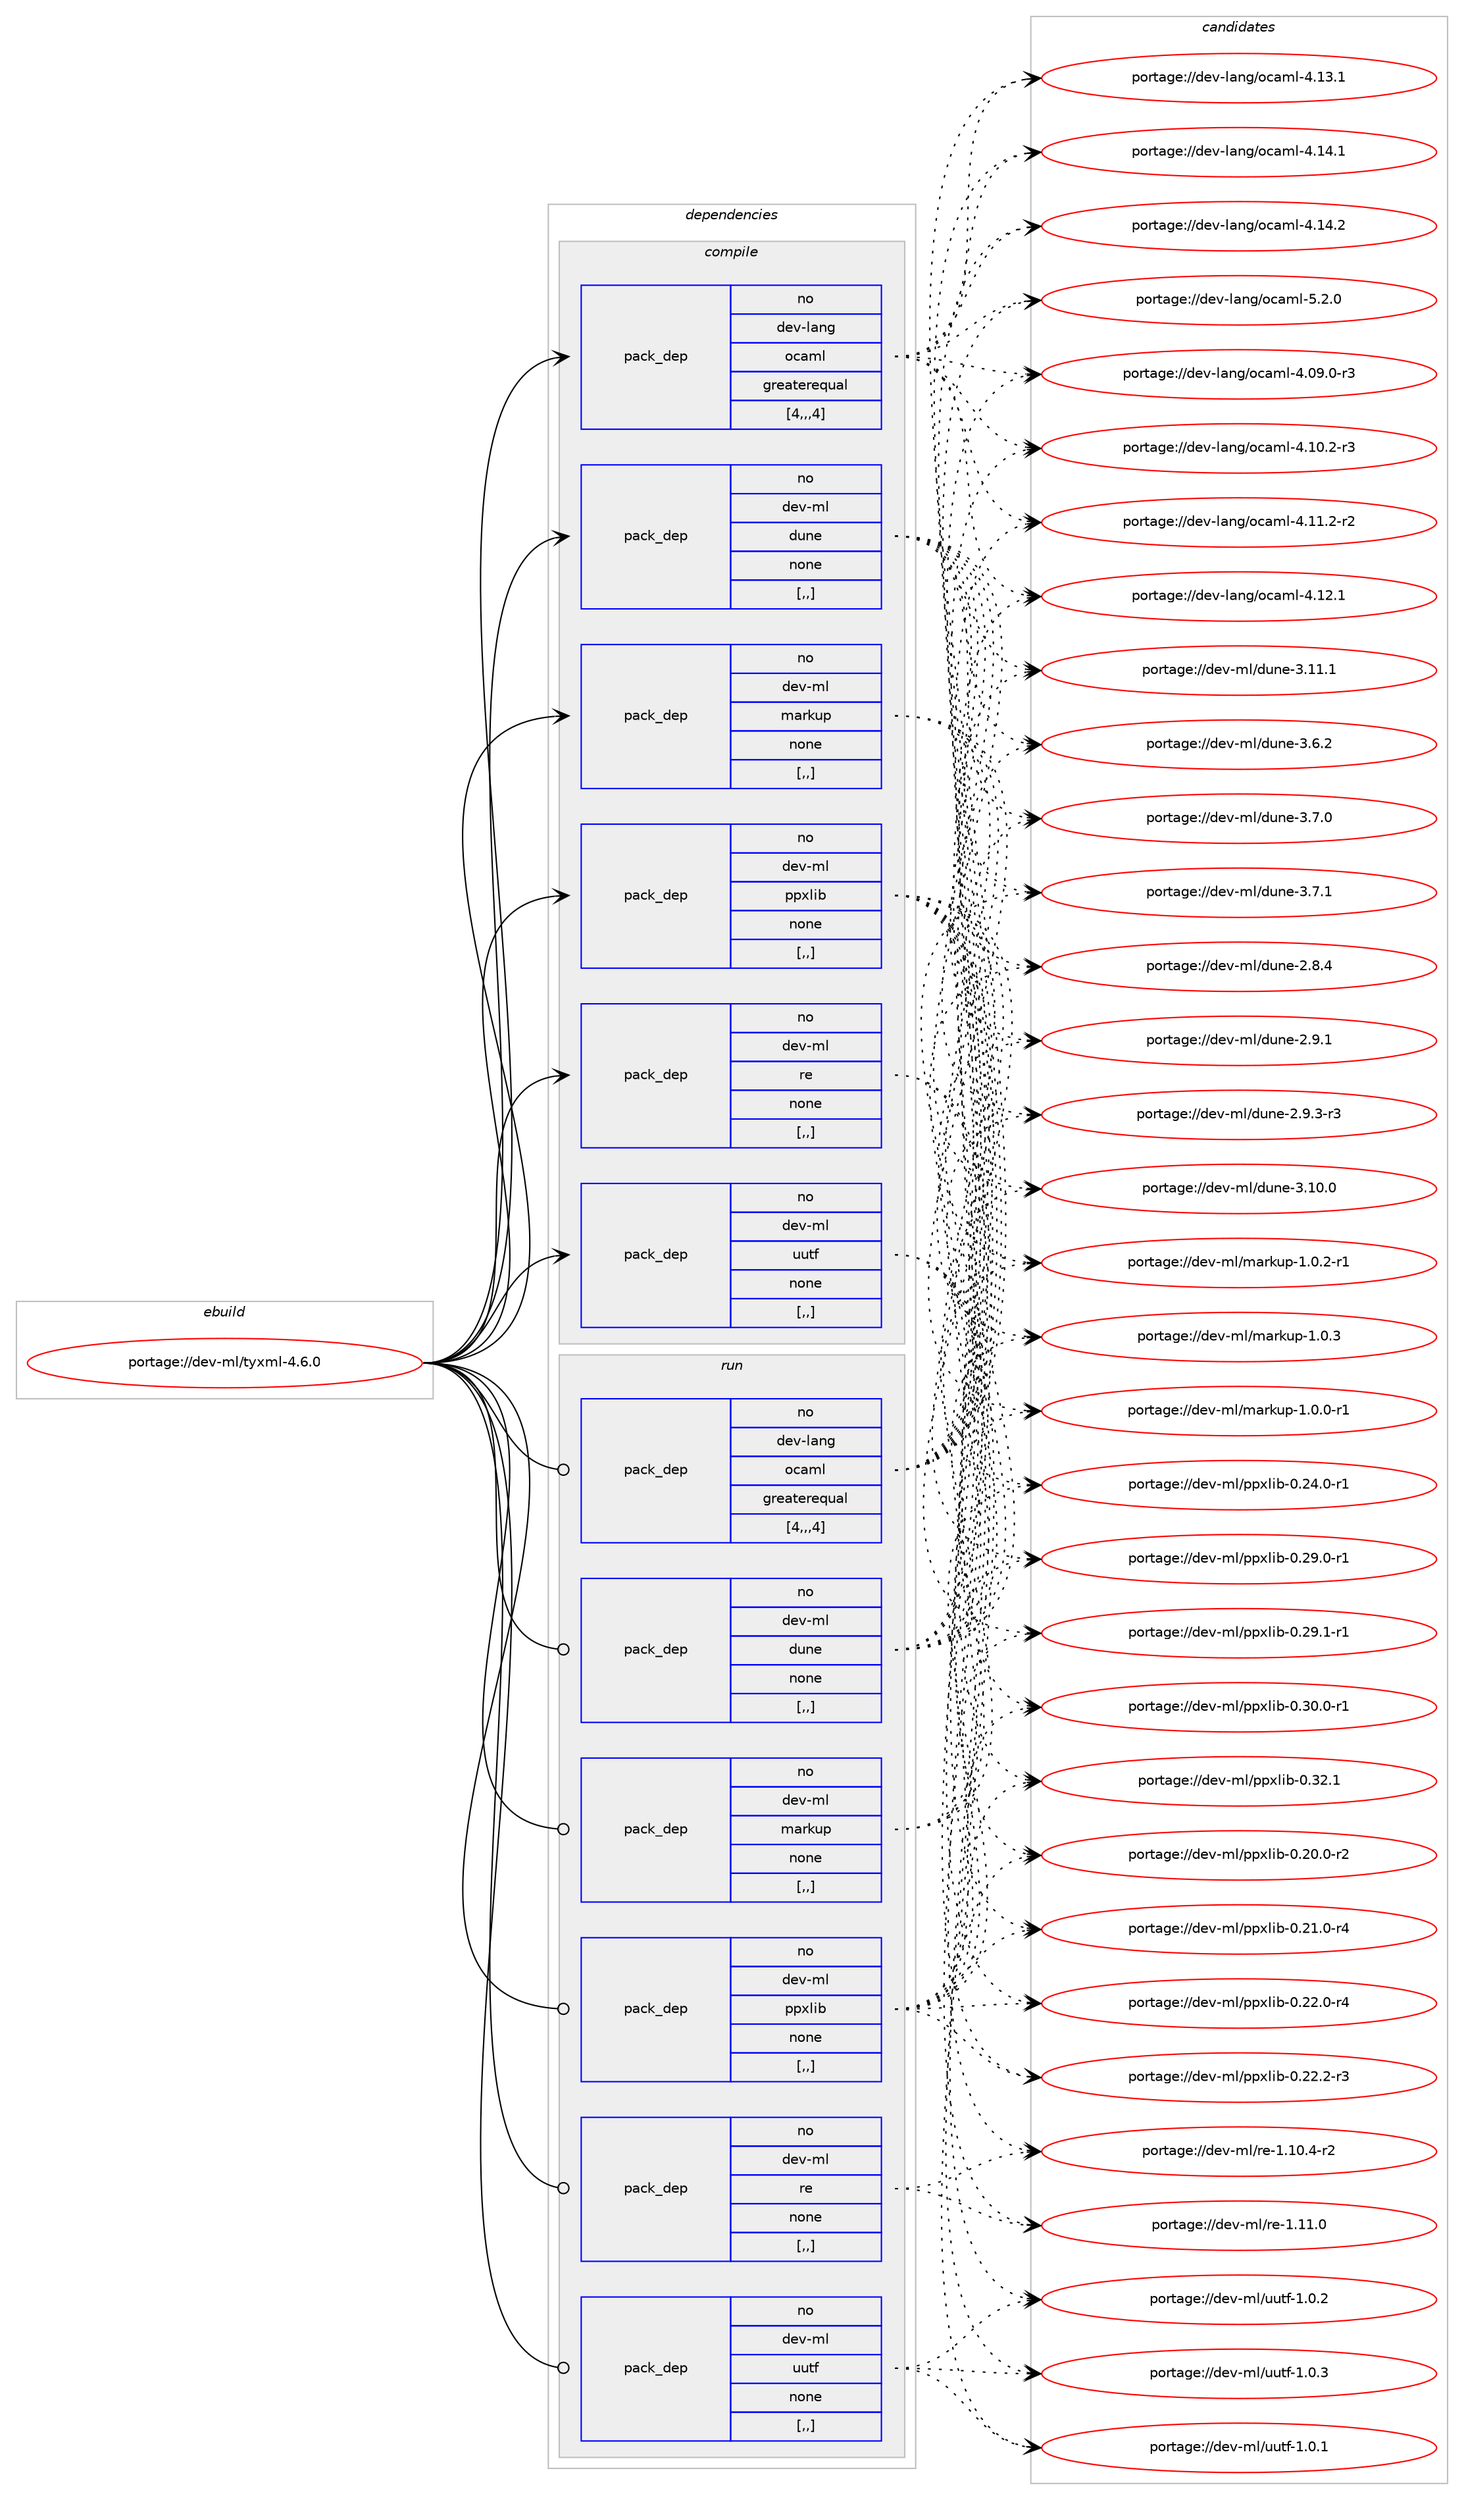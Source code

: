 digraph prolog {

# *************
# Graph options
# *************

newrank=true;
concentrate=true;
compound=true;
graph [rankdir=LR,fontname=Helvetica,fontsize=10,ranksep=1.5];#, ranksep=2.5, nodesep=0.2];
edge  [arrowhead=vee];
node  [fontname=Helvetica,fontsize=10];

# **********
# The ebuild
# **********

subgraph cluster_leftcol {
color=gray;
rank=same;
label=<<i>ebuild</i>>;
id [label="portage://dev-ml/tyxml-4.6.0", color=red, width=4, href="../dev-ml/tyxml-4.6.0.svg"];
}

# ****************
# The dependencies
# ****************

subgraph cluster_midcol {
color=gray;
label=<<i>dependencies</i>>;
subgraph cluster_compile {
fillcolor="#eeeeee";
style=filled;
label=<<i>compile</i>>;
subgraph pack92045 {
dependency122101 [label=<<TABLE BORDER="0" CELLBORDER="1" CELLSPACING="0" CELLPADDING="4" WIDTH="220"><TR><TD ROWSPAN="6" CELLPADDING="30">pack_dep</TD></TR><TR><TD WIDTH="110">no</TD></TR><TR><TD>dev-lang</TD></TR><TR><TD>ocaml</TD></TR><TR><TD>greaterequal</TD></TR><TR><TD>[4,,,4]</TD></TR></TABLE>>, shape=none, color=blue];
}
id:e -> dependency122101:w [weight=20,style="solid",arrowhead="vee"];
subgraph pack92046 {
dependency122102 [label=<<TABLE BORDER="0" CELLBORDER="1" CELLSPACING="0" CELLPADDING="4" WIDTH="220"><TR><TD ROWSPAN="6" CELLPADDING="30">pack_dep</TD></TR><TR><TD WIDTH="110">no</TD></TR><TR><TD>dev-ml</TD></TR><TR><TD>dune</TD></TR><TR><TD>none</TD></TR><TR><TD>[,,]</TD></TR></TABLE>>, shape=none, color=blue];
}
id:e -> dependency122102:w [weight=20,style="solid",arrowhead="vee"];
subgraph pack92047 {
dependency122103 [label=<<TABLE BORDER="0" CELLBORDER="1" CELLSPACING="0" CELLPADDING="4" WIDTH="220"><TR><TD ROWSPAN="6" CELLPADDING="30">pack_dep</TD></TR><TR><TD WIDTH="110">no</TD></TR><TR><TD>dev-ml</TD></TR><TR><TD>markup</TD></TR><TR><TD>none</TD></TR><TR><TD>[,,]</TD></TR></TABLE>>, shape=none, color=blue];
}
id:e -> dependency122103:w [weight=20,style="solid",arrowhead="vee"];
subgraph pack92048 {
dependency122104 [label=<<TABLE BORDER="0" CELLBORDER="1" CELLSPACING="0" CELLPADDING="4" WIDTH="220"><TR><TD ROWSPAN="6" CELLPADDING="30">pack_dep</TD></TR><TR><TD WIDTH="110">no</TD></TR><TR><TD>dev-ml</TD></TR><TR><TD>ppxlib</TD></TR><TR><TD>none</TD></TR><TR><TD>[,,]</TD></TR></TABLE>>, shape=none, color=blue];
}
id:e -> dependency122104:w [weight=20,style="solid",arrowhead="vee"];
subgraph pack92049 {
dependency122105 [label=<<TABLE BORDER="0" CELLBORDER="1" CELLSPACING="0" CELLPADDING="4" WIDTH="220"><TR><TD ROWSPAN="6" CELLPADDING="30">pack_dep</TD></TR><TR><TD WIDTH="110">no</TD></TR><TR><TD>dev-ml</TD></TR><TR><TD>re</TD></TR><TR><TD>none</TD></TR><TR><TD>[,,]</TD></TR></TABLE>>, shape=none, color=blue];
}
id:e -> dependency122105:w [weight=20,style="solid",arrowhead="vee"];
subgraph pack92050 {
dependency122106 [label=<<TABLE BORDER="0" CELLBORDER="1" CELLSPACING="0" CELLPADDING="4" WIDTH="220"><TR><TD ROWSPAN="6" CELLPADDING="30">pack_dep</TD></TR><TR><TD WIDTH="110">no</TD></TR><TR><TD>dev-ml</TD></TR><TR><TD>uutf</TD></TR><TR><TD>none</TD></TR><TR><TD>[,,]</TD></TR></TABLE>>, shape=none, color=blue];
}
id:e -> dependency122106:w [weight=20,style="solid",arrowhead="vee"];
}
subgraph cluster_compileandrun {
fillcolor="#eeeeee";
style=filled;
label=<<i>compile and run</i>>;
}
subgraph cluster_run {
fillcolor="#eeeeee";
style=filled;
label=<<i>run</i>>;
subgraph pack92051 {
dependency122107 [label=<<TABLE BORDER="0" CELLBORDER="1" CELLSPACING="0" CELLPADDING="4" WIDTH="220"><TR><TD ROWSPAN="6" CELLPADDING="30">pack_dep</TD></TR><TR><TD WIDTH="110">no</TD></TR><TR><TD>dev-lang</TD></TR><TR><TD>ocaml</TD></TR><TR><TD>greaterequal</TD></TR><TR><TD>[4,,,4]</TD></TR></TABLE>>, shape=none, color=blue];
}
id:e -> dependency122107:w [weight=20,style="solid",arrowhead="odot"];
subgraph pack92052 {
dependency122108 [label=<<TABLE BORDER="0" CELLBORDER="1" CELLSPACING="0" CELLPADDING="4" WIDTH="220"><TR><TD ROWSPAN="6" CELLPADDING="30">pack_dep</TD></TR><TR><TD WIDTH="110">no</TD></TR><TR><TD>dev-ml</TD></TR><TR><TD>dune</TD></TR><TR><TD>none</TD></TR><TR><TD>[,,]</TD></TR></TABLE>>, shape=none, color=blue];
}
id:e -> dependency122108:w [weight=20,style="solid",arrowhead="odot"];
subgraph pack92053 {
dependency122109 [label=<<TABLE BORDER="0" CELLBORDER="1" CELLSPACING="0" CELLPADDING="4" WIDTH="220"><TR><TD ROWSPAN="6" CELLPADDING="30">pack_dep</TD></TR><TR><TD WIDTH="110">no</TD></TR><TR><TD>dev-ml</TD></TR><TR><TD>markup</TD></TR><TR><TD>none</TD></TR><TR><TD>[,,]</TD></TR></TABLE>>, shape=none, color=blue];
}
id:e -> dependency122109:w [weight=20,style="solid",arrowhead="odot"];
subgraph pack92054 {
dependency122110 [label=<<TABLE BORDER="0" CELLBORDER="1" CELLSPACING="0" CELLPADDING="4" WIDTH="220"><TR><TD ROWSPAN="6" CELLPADDING="30">pack_dep</TD></TR><TR><TD WIDTH="110">no</TD></TR><TR><TD>dev-ml</TD></TR><TR><TD>ppxlib</TD></TR><TR><TD>none</TD></TR><TR><TD>[,,]</TD></TR></TABLE>>, shape=none, color=blue];
}
id:e -> dependency122110:w [weight=20,style="solid",arrowhead="odot"];
subgraph pack92055 {
dependency122111 [label=<<TABLE BORDER="0" CELLBORDER="1" CELLSPACING="0" CELLPADDING="4" WIDTH="220"><TR><TD ROWSPAN="6" CELLPADDING="30">pack_dep</TD></TR><TR><TD WIDTH="110">no</TD></TR><TR><TD>dev-ml</TD></TR><TR><TD>re</TD></TR><TR><TD>none</TD></TR><TR><TD>[,,]</TD></TR></TABLE>>, shape=none, color=blue];
}
id:e -> dependency122111:w [weight=20,style="solid",arrowhead="odot"];
subgraph pack92056 {
dependency122112 [label=<<TABLE BORDER="0" CELLBORDER="1" CELLSPACING="0" CELLPADDING="4" WIDTH="220"><TR><TD ROWSPAN="6" CELLPADDING="30">pack_dep</TD></TR><TR><TD WIDTH="110">no</TD></TR><TR><TD>dev-ml</TD></TR><TR><TD>uutf</TD></TR><TR><TD>none</TD></TR><TR><TD>[,,]</TD></TR></TABLE>>, shape=none, color=blue];
}
id:e -> dependency122112:w [weight=20,style="solid",arrowhead="odot"];
}
}

# **************
# The candidates
# **************

subgraph cluster_choices {
rank=same;
color=gray;
label=<<i>candidates</i>>;

subgraph choice92045 {
color=black;
nodesep=1;
choice1001011184510897110103471119997109108455246485746484511451 [label="portage://dev-lang/ocaml-4.09.0-r3", color=red, width=4,href="../dev-lang/ocaml-4.09.0-r3.svg"];
choice1001011184510897110103471119997109108455246494846504511451 [label="portage://dev-lang/ocaml-4.10.2-r3", color=red, width=4,href="../dev-lang/ocaml-4.10.2-r3.svg"];
choice1001011184510897110103471119997109108455246494946504511450 [label="portage://dev-lang/ocaml-4.11.2-r2", color=red, width=4,href="../dev-lang/ocaml-4.11.2-r2.svg"];
choice100101118451089711010347111999710910845524649504649 [label="portage://dev-lang/ocaml-4.12.1", color=red, width=4,href="../dev-lang/ocaml-4.12.1.svg"];
choice100101118451089711010347111999710910845524649514649 [label="portage://dev-lang/ocaml-4.13.1", color=red, width=4,href="../dev-lang/ocaml-4.13.1.svg"];
choice100101118451089711010347111999710910845524649524649 [label="portage://dev-lang/ocaml-4.14.1", color=red, width=4,href="../dev-lang/ocaml-4.14.1.svg"];
choice100101118451089711010347111999710910845524649524650 [label="portage://dev-lang/ocaml-4.14.2", color=red, width=4,href="../dev-lang/ocaml-4.14.2.svg"];
choice1001011184510897110103471119997109108455346504648 [label="portage://dev-lang/ocaml-5.2.0", color=red, width=4,href="../dev-lang/ocaml-5.2.0.svg"];
dependency122101:e -> choice1001011184510897110103471119997109108455246485746484511451:w [style=dotted,weight="100"];
dependency122101:e -> choice1001011184510897110103471119997109108455246494846504511451:w [style=dotted,weight="100"];
dependency122101:e -> choice1001011184510897110103471119997109108455246494946504511450:w [style=dotted,weight="100"];
dependency122101:e -> choice100101118451089711010347111999710910845524649504649:w [style=dotted,weight="100"];
dependency122101:e -> choice100101118451089711010347111999710910845524649514649:w [style=dotted,weight="100"];
dependency122101:e -> choice100101118451089711010347111999710910845524649524649:w [style=dotted,weight="100"];
dependency122101:e -> choice100101118451089711010347111999710910845524649524650:w [style=dotted,weight="100"];
dependency122101:e -> choice1001011184510897110103471119997109108455346504648:w [style=dotted,weight="100"];
}
subgraph choice92046 {
color=black;
nodesep=1;
choice1001011184510910847100117110101455046564652 [label="portage://dev-ml/dune-2.8.4", color=red, width=4,href="../dev-ml/dune-2.8.4.svg"];
choice1001011184510910847100117110101455046574649 [label="portage://dev-ml/dune-2.9.1", color=red, width=4,href="../dev-ml/dune-2.9.1.svg"];
choice10010111845109108471001171101014550465746514511451 [label="portage://dev-ml/dune-2.9.3-r3", color=red, width=4,href="../dev-ml/dune-2.9.3-r3.svg"];
choice100101118451091084710011711010145514649484648 [label="portage://dev-ml/dune-3.10.0", color=red, width=4,href="../dev-ml/dune-3.10.0.svg"];
choice100101118451091084710011711010145514649494649 [label="portage://dev-ml/dune-3.11.1", color=red, width=4,href="../dev-ml/dune-3.11.1.svg"];
choice1001011184510910847100117110101455146544650 [label="portage://dev-ml/dune-3.6.2", color=red, width=4,href="../dev-ml/dune-3.6.2.svg"];
choice1001011184510910847100117110101455146554648 [label="portage://dev-ml/dune-3.7.0", color=red, width=4,href="../dev-ml/dune-3.7.0.svg"];
choice1001011184510910847100117110101455146554649 [label="portage://dev-ml/dune-3.7.1", color=red, width=4,href="../dev-ml/dune-3.7.1.svg"];
dependency122102:e -> choice1001011184510910847100117110101455046564652:w [style=dotted,weight="100"];
dependency122102:e -> choice1001011184510910847100117110101455046574649:w [style=dotted,weight="100"];
dependency122102:e -> choice10010111845109108471001171101014550465746514511451:w [style=dotted,weight="100"];
dependency122102:e -> choice100101118451091084710011711010145514649484648:w [style=dotted,weight="100"];
dependency122102:e -> choice100101118451091084710011711010145514649494649:w [style=dotted,weight="100"];
dependency122102:e -> choice1001011184510910847100117110101455146544650:w [style=dotted,weight="100"];
dependency122102:e -> choice1001011184510910847100117110101455146554648:w [style=dotted,weight="100"];
dependency122102:e -> choice1001011184510910847100117110101455146554649:w [style=dotted,weight="100"];
}
subgraph choice92047 {
color=black;
nodesep=1;
choice1001011184510910847109971141071171124549464846484511449 [label="portage://dev-ml/markup-1.0.0-r1", color=red, width=4,href="../dev-ml/markup-1.0.0-r1.svg"];
choice1001011184510910847109971141071171124549464846504511449 [label="portage://dev-ml/markup-1.0.2-r1", color=red, width=4,href="../dev-ml/markup-1.0.2-r1.svg"];
choice100101118451091084710997114107117112454946484651 [label="portage://dev-ml/markup-1.0.3", color=red, width=4,href="../dev-ml/markup-1.0.3.svg"];
dependency122103:e -> choice1001011184510910847109971141071171124549464846484511449:w [style=dotted,weight="100"];
dependency122103:e -> choice1001011184510910847109971141071171124549464846504511449:w [style=dotted,weight="100"];
dependency122103:e -> choice100101118451091084710997114107117112454946484651:w [style=dotted,weight="100"];
}
subgraph choice92048 {
color=black;
nodesep=1;
choice100101118451091084711211212010810598454846504846484511450 [label="portage://dev-ml/ppxlib-0.20.0-r2", color=red, width=4,href="../dev-ml/ppxlib-0.20.0-r2.svg"];
choice100101118451091084711211212010810598454846504946484511452 [label="portage://dev-ml/ppxlib-0.21.0-r4", color=red, width=4,href="../dev-ml/ppxlib-0.21.0-r4.svg"];
choice100101118451091084711211212010810598454846505046484511452 [label="portage://dev-ml/ppxlib-0.22.0-r4", color=red, width=4,href="../dev-ml/ppxlib-0.22.0-r4.svg"];
choice100101118451091084711211212010810598454846505046504511451 [label="portage://dev-ml/ppxlib-0.22.2-r3", color=red, width=4,href="../dev-ml/ppxlib-0.22.2-r3.svg"];
choice100101118451091084711211212010810598454846505246484511449 [label="portage://dev-ml/ppxlib-0.24.0-r1", color=red, width=4,href="../dev-ml/ppxlib-0.24.0-r1.svg"];
choice100101118451091084711211212010810598454846505746484511449 [label="portage://dev-ml/ppxlib-0.29.0-r1", color=red, width=4,href="../dev-ml/ppxlib-0.29.0-r1.svg"];
choice100101118451091084711211212010810598454846505746494511449 [label="portage://dev-ml/ppxlib-0.29.1-r1", color=red, width=4,href="../dev-ml/ppxlib-0.29.1-r1.svg"];
choice100101118451091084711211212010810598454846514846484511449 [label="portage://dev-ml/ppxlib-0.30.0-r1", color=red, width=4,href="../dev-ml/ppxlib-0.30.0-r1.svg"];
choice10010111845109108471121121201081059845484651504649 [label="portage://dev-ml/ppxlib-0.32.1", color=red, width=4,href="../dev-ml/ppxlib-0.32.1.svg"];
dependency122104:e -> choice100101118451091084711211212010810598454846504846484511450:w [style=dotted,weight="100"];
dependency122104:e -> choice100101118451091084711211212010810598454846504946484511452:w [style=dotted,weight="100"];
dependency122104:e -> choice100101118451091084711211212010810598454846505046484511452:w [style=dotted,weight="100"];
dependency122104:e -> choice100101118451091084711211212010810598454846505046504511451:w [style=dotted,weight="100"];
dependency122104:e -> choice100101118451091084711211212010810598454846505246484511449:w [style=dotted,weight="100"];
dependency122104:e -> choice100101118451091084711211212010810598454846505746484511449:w [style=dotted,weight="100"];
dependency122104:e -> choice100101118451091084711211212010810598454846505746494511449:w [style=dotted,weight="100"];
dependency122104:e -> choice100101118451091084711211212010810598454846514846484511449:w [style=dotted,weight="100"];
dependency122104:e -> choice10010111845109108471121121201081059845484651504649:w [style=dotted,weight="100"];
}
subgraph choice92049 {
color=black;
nodesep=1;
choice1001011184510910847114101454946494846524511450 [label="portage://dev-ml/re-1.10.4-r2", color=red, width=4,href="../dev-ml/re-1.10.4-r2.svg"];
choice100101118451091084711410145494649494648 [label="portage://dev-ml/re-1.11.0", color=red, width=4,href="../dev-ml/re-1.11.0.svg"];
dependency122105:e -> choice1001011184510910847114101454946494846524511450:w [style=dotted,weight="100"];
dependency122105:e -> choice100101118451091084711410145494649494648:w [style=dotted,weight="100"];
}
subgraph choice92050 {
color=black;
nodesep=1;
choice1001011184510910847117117116102454946484649 [label="portage://dev-ml/uutf-1.0.1", color=red, width=4,href="../dev-ml/uutf-1.0.1.svg"];
choice1001011184510910847117117116102454946484650 [label="portage://dev-ml/uutf-1.0.2", color=red, width=4,href="../dev-ml/uutf-1.0.2.svg"];
choice1001011184510910847117117116102454946484651 [label="portage://dev-ml/uutf-1.0.3", color=red, width=4,href="../dev-ml/uutf-1.0.3.svg"];
dependency122106:e -> choice1001011184510910847117117116102454946484649:w [style=dotted,weight="100"];
dependency122106:e -> choice1001011184510910847117117116102454946484650:w [style=dotted,weight="100"];
dependency122106:e -> choice1001011184510910847117117116102454946484651:w [style=dotted,weight="100"];
}
subgraph choice92051 {
color=black;
nodesep=1;
choice1001011184510897110103471119997109108455246485746484511451 [label="portage://dev-lang/ocaml-4.09.0-r3", color=red, width=4,href="../dev-lang/ocaml-4.09.0-r3.svg"];
choice1001011184510897110103471119997109108455246494846504511451 [label="portage://dev-lang/ocaml-4.10.2-r3", color=red, width=4,href="../dev-lang/ocaml-4.10.2-r3.svg"];
choice1001011184510897110103471119997109108455246494946504511450 [label="portage://dev-lang/ocaml-4.11.2-r2", color=red, width=4,href="../dev-lang/ocaml-4.11.2-r2.svg"];
choice100101118451089711010347111999710910845524649504649 [label="portage://dev-lang/ocaml-4.12.1", color=red, width=4,href="../dev-lang/ocaml-4.12.1.svg"];
choice100101118451089711010347111999710910845524649514649 [label="portage://dev-lang/ocaml-4.13.1", color=red, width=4,href="../dev-lang/ocaml-4.13.1.svg"];
choice100101118451089711010347111999710910845524649524649 [label="portage://dev-lang/ocaml-4.14.1", color=red, width=4,href="../dev-lang/ocaml-4.14.1.svg"];
choice100101118451089711010347111999710910845524649524650 [label="portage://dev-lang/ocaml-4.14.2", color=red, width=4,href="../dev-lang/ocaml-4.14.2.svg"];
choice1001011184510897110103471119997109108455346504648 [label="portage://dev-lang/ocaml-5.2.0", color=red, width=4,href="../dev-lang/ocaml-5.2.0.svg"];
dependency122107:e -> choice1001011184510897110103471119997109108455246485746484511451:w [style=dotted,weight="100"];
dependency122107:e -> choice1001011184510897110103471119997109108455246494846504511451:w [style=dotted,weight="100"];
dependency122107:e -> choice1001011184510897110103471119997109108455246494946504511450:w [style=dotted,weight="100"];
dependency122107:e -> choice100101118451089711010347111999710910845524649504649:w [style=dotted,weight="100"];
dependency122107:e -> choice100101118451089711010347111999710910845524649514649:w [style=dotted,weight="100"];
dependency122107:e -> choice100101118451089711010347111999710910845524649524649:w [style=dotted,weight="100"];
dependency122107:e -> choice100101118451089711010347111999710910845524649524650:w [style=dotted,weight="100"];
dependency122107:e -> choice1001011184510897110103471119997109108455346504648:w [style=dotted,weight="100"];
}
subgraph choice92052 {
color=black;
nodesep=1;
choice1001011184510910847100117110101455046564652 [label="portage://dev-ml/dune-2.8.4", color=red, width=4,href="../dev-ml/dune-2.8.4.svg"];
choice1001011184510910847100117110101455046574649 [label="portage://dev-ml/dune-2.9.1", color=red, width=4,href="../dev-ml/dune-2.9.1.svg"];
choice10010111845109108471001171101014550465746514511451 [label="portage://dev-ml/dune-2.9.3-r3", color=red, width=4,href="../dev-ml/dune-2.9.3-r3.svg"];
choice100101118451091084710011711010145514649484648 [label="portage://dev-ml/dune-3.10.0", color=red, width=4,href="../dev-ml/dune-3.10.0.svg"];
choice100101118451091084710011711010145514649494649 [label="portage://dev-ml/dune-3.11.1", color=red, width=4,href="../dev-ml/dune-3.11.1.svg"];
choice1001011184510910847100117110101455146544650 [label="portage://dev-ml/dune-3.6.2", color=red, width=4,href="../dev-ml/dune-3.6.2.svg"];
choice1001011184510910847100117110101455146554648 [label="portage://dev-ml/dune-3.7.0", color=red, width=4,href="../dev-ml/dune-3.7.0.svg"];
choice1001011184510910847100117110101455146554649 [label="portage://dev-ml/dune-3.7.1", color=red, width=4,href="../dev-ml/dune-3.7.1.svg"];
dependency122108:e -> choice1001011184510910847100117110101455046564652:w [style=dotted,weight="100"];
dependency122108:e -> choice1001011184510910847100117110101455046574649:w [style=dotted,weight="100"];
dependency122108:e -> choice10010111845109108471001171101014550465746514511451:w [style=dotted,weight="100"];
dependency122108:e -> choice100101118451091084710011711010145514649484648:w [style=dotted,weight="100"];
dependency122108:e -> choice100101118451091084710011711010145514649494649:w [style=dotted,weight="100"];
dependency122108:e -> choice1001011184510910847100117110101455146544650:w [style=dotted,weight="100"];
dependency122108:e -> choice1001011184510910847100117110101455146554648:w [style=dotted,weight="100"];
dependency122108:e -> choice1001011184510910847100117110101455146554649:w [style=dotted,weight="100"];
}
subgraph choice92053 {
color=black;
nodesep=1;
choice1001011184510910847109971141071171124549464846484511449 [label="portage://dev-ml/markup-1.0.0-r1", color=red, width=4,href="../dev-ml/markup-1.0.0-r1.svg"];
choice1001011184510910847109971141071171124549464846504511449 [label="portage://dev-ml/markup-1.0.2-r1", color=red, width=4,href="../dev-ml/markup-1.0.2-r1.svg"];
choice100101118451091084710997114107117112454946484651 [label="portage://dev-ml/markup-1.0.3", color=red, width=4,href="../dev-ml/markup-1.0.3.svg"];
dependency122109:e -> choice1001011184510910847109971141071171124549464846484511449:w [style=dotted,weight="100"];
dependency122109:e -> choice1001011184510910847109971141071171124549464846504511449:w [style=dotted,weight="100"];
dependency122109:e -> choice100101118451091084710997114107117112454946484651:w [style=dotted,weight="100"];
}
subgraph choice92054 {
color=black;
nodesep=1;
choice100101118451091084711211212010810598454846504846484511450 [label="portage://dev-ml/ppxlib-0.20.0-r2", color=red, width=4,href="../dev-ml/ppxlib-0.20.0-r2.svg"];
choice100101118451091084711211212010810598454846504946484511452 [label="portage://dev-ml/ppxlib-0.21.0-r4", color=red, width=4,href="../dev-ml/ppxlib-0.21.0-r4.svg"];
choice100101118451091084711211212010810598454846505046484511452 [label="portage://dev-ml/ppxlib-0.22.0-r4", color=red, width=4,href="../dev-ml/ppxlib-0.22.0-r4.svg"];
choice100101118451091084711211212010810598454846505046504511451 [label="portage://dev-ml/ppxlib-0.22.2-r3", color=red, width=4,href="../dev-ml/ppxlib-0.22.2-r3.svg"];
choice100101118451091084711211212010810598454846505246484511449 [label="portage://dev-ml/ppxlib-0.24.0-r1", color=red, width=4,href="../dev-ml/ppxlib-0.24.0-r1.svg"];
choice100101118451091084711211212010810598454846505746484511449 [label="portage://dev-ml/ppxlib-0.29.0-r1", color=red, width=4,href="../dev-ml/ppxlib-0.29.0-r1.svg"];
choice100101118451091084711211212010810598454846505746494511449 [label="portage://dev-ml/ppxlib-0.29.1-r1", color=red, width=4,href="../dev-ml/ppxlib-0.29.1-r1.svg"];
choice100101118451091084711211212010810598454846514846484511449 [label="portage://dev-ml/ppxlib-0.30.0-r1", color=red, width=4,href="../dev-ml/ppxlib-0.30.0-r1.svg"];
choice10010111845109108471121121201081059845484651504649 [label="portage://dev-ml/ppxlib-0.32.1", color=red, width=4,href="../dev-ml/ppxlib-0.32.1.svg"];
dependency122110:e -> choice100101118451091084711211212010810598454846504846484511450:w [style=dotted,weight="100"];
dependency122110:e -> choice100101118451091084711211212010810598454846504946484511452:w [style=dotted,weight="100"];
dependency122110:e -> choice100101118451091084711211212010810598454846505046484511452:w [style=dotted,weight="100"];
dependency122110:e -> choice100101118451091084711211212010810598454846505046504511451:w [style=dotted,weight="100"];
dependency122110:e -> choice100101118451091084711211212010810598454846505246484511449:w [style=dotted,weight="100"];
dependency122110:e -> choice100101118451091084711211212010810598454846505746484511449:w [style=dotted,weight="100"];
dependency122110:e -> choice100101118451091084711211212010810598454846505746494511449:w [style=dotted,weight="100"];
dependency122110:e -> choice100101118451091084711211212010810598454846514846484511449:w [style=dotted,weight="100"];
dependency122110:e -> choice10010111845109108471121121201081059845484651504649:w [style=dotted,weight="100"];
}
subgraph choice92055 {
color=black;
nodesep=1;
choice1001011184510910847114101454946494846524511450 [label="portage://dev-ml/re-1.10.4-r2", color=red, width=4,href="../dev-ml/re-1.10.4-r2.svg"];
choice100101118451091084711410145494649494648 [label="portage://dev-ml/re-1.11.0", color=red, width=4,href="../dev-ml/re-1.11.0.svg"];
dependency122111:e -> choice1001011184510910847114101454946494846524511450:w [style=dotted,weight="100"];
dependency122111:e -> choice100101118451091084711410145494649494648:w [style=dotted,weight="100"];
}
subgraph choice92056 {
color=black;
nodesep=1;
choice1001011184510910847117117116102454946484649 [label="portage://dev-ml/uutf-1.0.1", color=red, width=4,href="../dev-ml/uutf-1.0.1.svg"];
choice1001011184510910847117117116102454946484650 [label="portage://dev-ml/uutf-1.0.2", color=red, width=4,href="../dev-ml/uutf-1.0.2.svg"];
choice1001011184510910847117117116102454946484651 [label="portage://dev-ml/uutf-1.0.3", color=red, width=4,href="../dev-ml/uutf-1.0.3.svg"];
dependency122112:e -> choice1001011184510910847117117116102454946484649:w [style=dotted,weight="100"];
dependency122112:e -> choice1001011184510910847117117116102454946484650:w [style=dotted,weight="100"];
dependency122112:e -> choice1001011184510910847117117116102454946484651:w [style=dotted,weight="100"];
}
}

}
